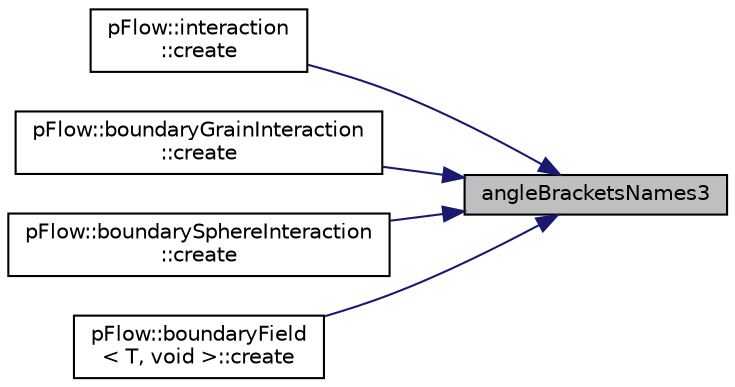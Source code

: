 digraph "angleBracketsNames3"
{
 // LATEX_PDF_SIZE
  edge [fontname="Helvetica",fontsize="10",labelfontname="Helvetica",labelfontsize="10"];
  node [fontname="Helvetica",fontsize="10",shape=record];
  rankdir="RL";
  Node1 [label="angleBracketsNames3",height=0.2,width=0.4,color="black", fillcolor="grey75", style="filled", fontcolor="black",tooltip="Output base<w1,sw2,w3>"];
  Node1 -> Node2 [dir="back",color="midnightblue",fontsize="10",style="solid",fontname="Helvetica"];
  Node2 [label="pFlow::interaction\l::create",height=0.2,width=0.4,color="black", fillcolor="white", style="filled",URL="$classpFlow_1_1interaction.html#a4719440c5da75bf4bc6776501d106bf9",tooltip=" "];
  Node1 -> Node3 [dir="back",color="midnightblue",fontsize="10",style="solid",fontname="Helvetica"];
  Node3 [label="pFlow::boundaryGrainInteraction\l::create",height=0.2,width=0.4,color="black", fillcolor="white", style="filled",URL="$classpFlow_1_1boundaryGrainInteraction.html#a3636be2c671d976b7d3f11537e5b5fb5",tooltip=" "];
  Node1 -> Node4 [dir="back",color="midnightblue",fontsize="10",style="solid",fontname="Helvetica"];
  Node4 [label="pFlow::boundarySphereInteraction\l::create",height=0.2,width=0.4,color="black", fillcolor="white", style="filled",URL="$classpFlow_1_1boundarySphereInteraction.html#ae96390cd756685b407c22501a661d047",tooltip=" "];
  Node1 -> Node5 [dir="back",color="midnightblue",fontsize="10",style="solid",fontname="Helvetica"];
  Node5 [label="pFlow::boundaryField\l\< T, void \>::create",height=0.2,width=0.4,color="black", fillcolor="white", style="filled",URL="$classpFlow_1_1boundaryField.html#ad4129b594497c48bbe69e4a7e212d525",tooltip=" "];
}
